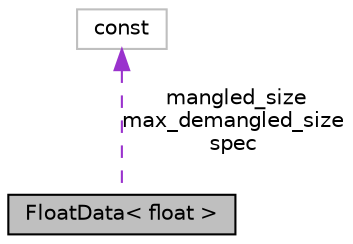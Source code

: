 digraph "FloatData&lt; float &gt;"
{
 // LATEX_PDF_SIZE
  bgcolor="transparent";
  edge [fontname="Helvetica",fontsize="10",labelfontname="Helvetica",labelfontsize="10"];
  node [fontname="Helvetica",fontsize="10",shape=record];
  Node1 [label="FloatData\< float \>",height=0.2,width=0.4,color="black", fillcolor="grey75", style="filled", fontcolor="black",tooltip=" "];
  Node2 -> Node1 [dir="back",color="darkorchid3",fontsize="10",style="dashed",label=" mangled_size\nmax_demangled_size\nspec" ,fontname="Helvetica"];
  Node2 [label="const",height=0.2,width=0.4,color="grey75",tooltip=" "];
}
